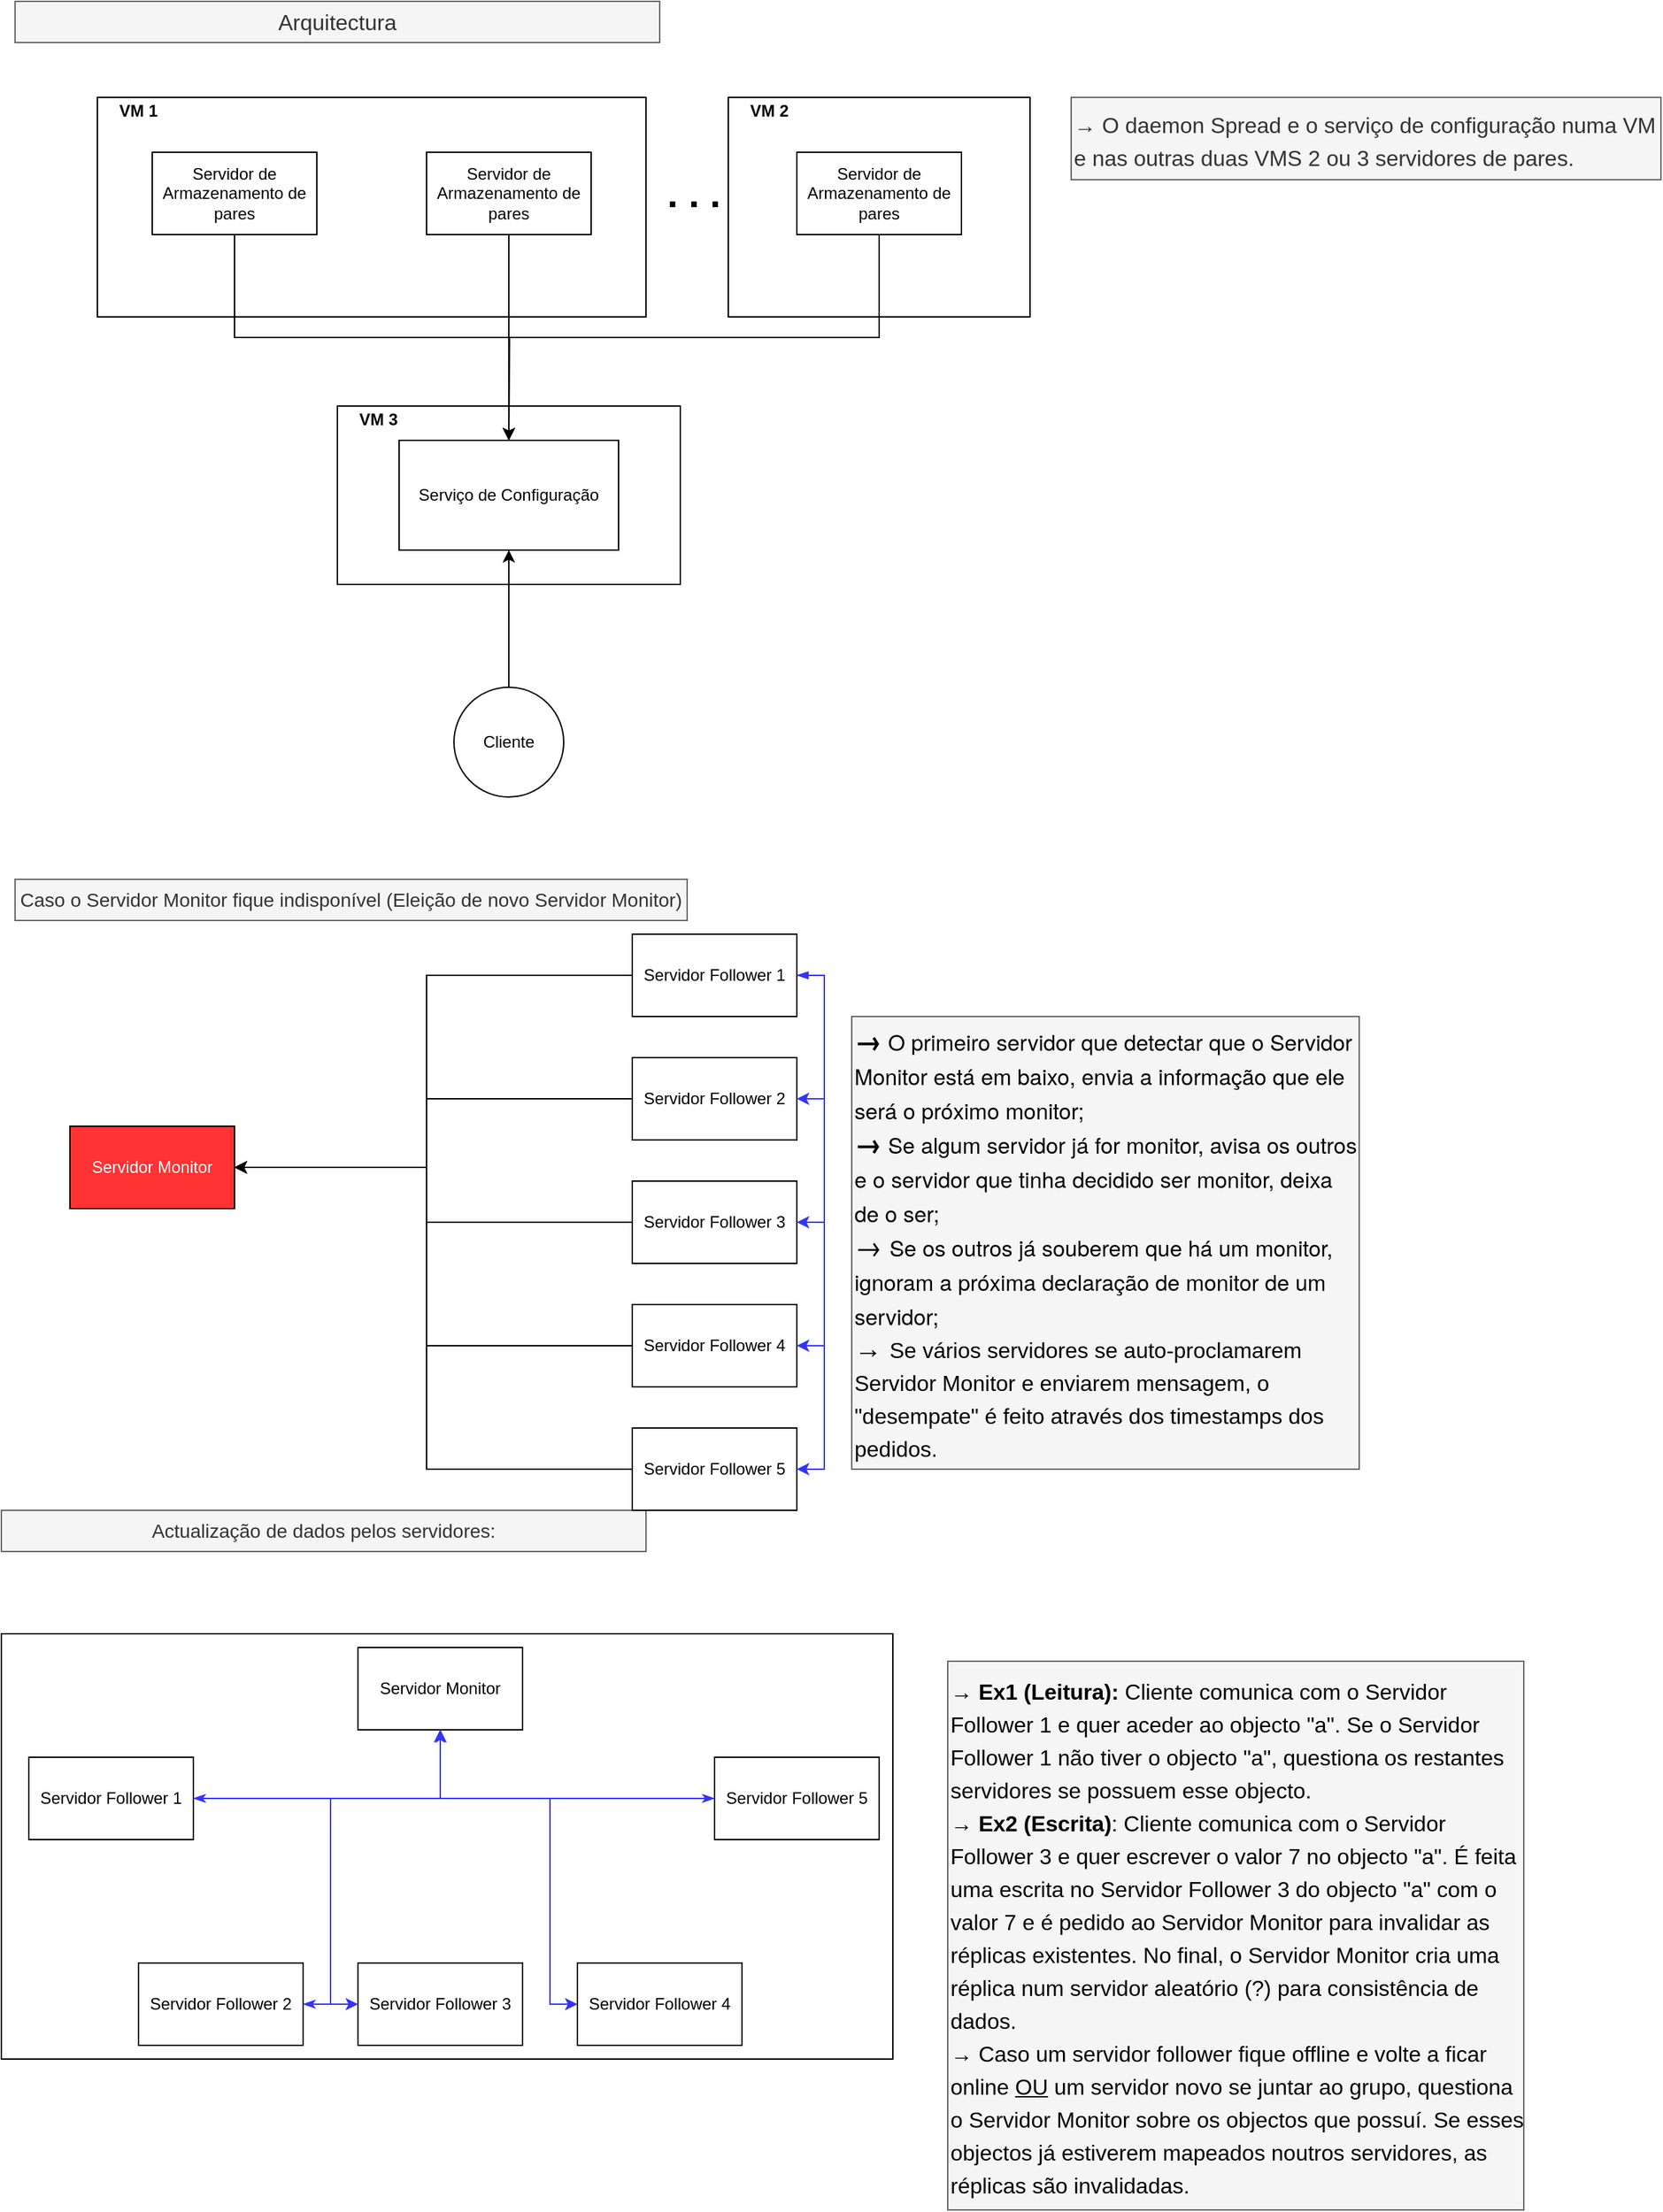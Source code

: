 <mxfile version="14.2.4" type="device"><diagram id="5OkCFzLbws1qqCQWyhNG" name="Page-1"><mxGraphModel dx="1635" dy="803" grid="1" gridSize="10" guides="1" tooltips="1" connect="1" arrows="1" fold="1" page="1" pageScale="1" pageWidth="827" pageHeight="1169" math="0" shadow="0"><root><mxCell id="0"/><mxCell id="1" parent="0"/><mxCell id="e_rmebUFrs7n6ZLkh0hr-1" value="" style="rounded=0;whiteSpace=wrap;html=1;" parent="1" vertex="1"><mxGeometry x="10" y="1300" width="650" height="310" as="geometry"/></mxCell><mxCell id="wn6afVE6MysCKYxiAbKC-14" value="" style="rounded=0;whiteSpace=wrap;html=1;fontSize=12;align=left;" parent="1" vertex="1"><mxGeometry x="255" y="405" width="250" height="130" as="geometry"/></mxCell><mxCell id="wn6afVE6MysCKYxiAbKC-11" value="" style="rounded=0;whiteSpace=wrap;html=1;fontSize=28;align=center;" parent="1" vertex="1"><mxGeometry x="540" y="180" width="220" height="160" as="geometry"/></mxCell><mxCell id="wn6afVE6MysCKYxiAbKC-9" value="" style="rounded=0;whiteSpace=wrap;html=1;fontSize=28;" parent="1" vertex="1"><mxGeometry x="80" y="180" width="400" height="160" as="geometry"/></mxCell><mxCell id="wn6afVE6MysCKYxiAbKC-1" value="Serviço de Configuração" style="rounded=0;whiteSpace=wrap;html=1;" parent="1" vertex="1"><mxGeometry x="300" y="430" width="160" height="80" as="geometry"/></mxCell><mxCell id="wn6afVE6MysCKYxiAbKC-6" style="edgeStyle=orthogonalEdgeStyle;rounded=0;orthogonalLoop=1;jettySize=auto;html=1;exitX=0.5;exitY=1;exitDx=0;exitDy=0;entryX=0.5;entryY=0;entryDx=0;entryDy=0;fontSize=28;" parent="1" source="wn6afVE6MysCKYxiAbKC-2" target="wn6afVE6MysCKYxiAbKC-1" edge="1"><mxGeometry relative="1" as="geometry"/></mxCell><mxCell id="wn6afVE6MysCKYxiAbKC-2" value="Servidor de Armazenamento de pares" style="rounded=0;whiteSpace=wrap;html=1;" parent="1" vertex="1"><mxGeometry x="120" y="220" width="120" height="60" as="geometry"/></mxCell><mxCell id="wn6afVE6MysCKYxiAbKC-7" style="edgeStyle=orthogonalEdgeStyle;rounded=0;orthogonalLoop=1;jettySize=auto;html=1;exitX=0.5;exitY=1;exitDx=0;exitDy=0;fontSize=28;" parent="1" source="wn6afVE6MysCKYxiAbKC-3" edge="1"><mxGeometry relative="1" as="geometry"><mxPoint x="380" y="430" as="targetPoint"/></mxGeometry></mxCell><mxCell id="wn6afVE6MysCKYxiAbKC-3" value="Servidor de Armazenamento de pares" style="rounded=0;whiteSpace=wrap;html=1;" parent="1" vertex="1"><mxGeometry x="320" y="220" width="120" height="60" as="geometry"/></mxCell><mxCell id="wn6afVE6MysCKYxiAbKC-8" style="edgeStyle=orthogonalEdgeStyle;rounded=0;orthogonalLoop=1;jettySize=auto;html=1;exitX=0.5;exitY=1;exitDx=0;exitDy=0;fontSize=28;" parent="1" source="wn6afVE6MysCKYxiAbKC-4" edge="1"><mxGeometry relative="1" as="geometry"><mxPoint x="380" y="430" as="targetPoint"/></mxGeometry></mxCell><mxCell id="wn6afVE6MysCKYxiAbKC-4" value="Servidor de Armazenamento de pares" style="rounded=0;whiteSpace=wrap;html=1;" parent="1" vertex="1"><mxGeometry x="590" y="220" width="120" height="60" as="geometry"/></mxCell><mxCell id="wn6afVE6MysCKYxiAbKC-5" value="&lt;span style=&quot;font-size: 28px;&quot;&gt;&lt;font style=&quot;font-size: 28px;&quot;&gt;. . .&lt;/font&gt;&lt;/span&gt;" style="text;html=1;strokeColor=none;fillColor=none;align=center;verticalAlign=middle;whiteSpace=wrap;rounded=0;fontSize=28;fontStyle=1" parent="1" vertex="1"><mxGeometry x="460" y="220" width="110" height="60" as="geometry"/></mxCell><mxCell id="wn6afVE6MysCKYxiAbKC-10" value="&lt;h1 style=&quot;font-size: 12px&quot;&gt;VM 1&lt;/h1&gt;" style="text;html=1;strokeColor=none;fillColor=none;spacing=5;spacingTop=-20;whiteSpace=wrap;overflow=hidden;rounded=0;fontSize=28;verticalAlign=middle;align=center;" parent="1" vertex="1"><mxGeometry x="80" y="180" width="60" height="40" as="geometry"/></mxCell><mxCell id="wn6afVE6MysCKYxiAbKC-12" value="&lt;h1 style=&quot;font-size: 12px&quot;&gt;VM 2&lt;/h1&gt;" style="text;html=1;strokeColor=none;fillColor=none;spacing=5;spacingTop=-20;whiteSpace=wrap;overflow=hidden;rounded=0;fontSize=28;verticalAlign=middle;align=center;" parent="1" vertex="1"><mxGeometry x="540" y="180" width="60" height="40" as="geometry"/></mxCell><mxCell id="wn6afVE6MysCKYxiAbKC-13" value="&lt;font style=&quot;font-size: 16px&quot;&gt;→ O daemon Spread e o serviço de configuração numa VM e nas outras duas VMS 2 ou 3 servidores de pares.&lt;/font&gt;" style="text;html=1;align=left;verticalAlign=middle;whiteSpace=wrap;rounded=0;fontSize=20;fillColor=#f5f5f5;strokeColor=#666666;fontColor=#333333;" parent="1" vertex="1"><mxGeometry x="790" y="180" width="430" height="60" as="geometry"/></mxCell><mxCell id="wn6afVE6MysCKYxiAbKC-15" value="&lt;h1 style=&quot;font-size: 12px&quot;&gt;VM 3&lt;/h1&gt;" style="text;html=1;strokeColor=none;fillColor=none;spacing=5;spacingTop=-20;whiteSpace=wrap;overflow=hidden;rounded=0;fontSize=28;verticalAlign=middle;align=center;" parent="1" vertex="1"><mxGeometry x="255" y="405" width="60" height="40" as="geometry"/></mxCell><mxCell id="wn6afVE6MysCKYxiAbKC-18" style="edgeStyle=orthogonalEdgeStyle;rounded=0;orthogonalLoop=1;jettySize=auto;html=1;exitX=0.5;exitY=0;exitDx=0;exitDy=0;fontSize=12;entryX=0.5;entryY=1;entryDx=0;entryDy=0;" parent="1" source="wn6afVE6MysCKYxiAbKC-17" target="wn6afVE6MysCKYxiAbKC-1" edge="1"><mxGeometry relative="1" as="geometry"><mxPoint x="380" y="540" as="targetPoint"/></mxGeometry></mxCell><mxCell id="wn6afVE6MysCKYxiAbKC-17" value="Cliente" style="ellipse;whiteSpace=wrap;html=1;aspect=fixed;fontSize=12;align=center;" parent="1" vertex="1"><mxGeometry x="340" y="610" width="80" height="80" as="geometry"/></mxCell><mxCell id="3re6VTscKlFERoQAN3xL-1" value="Actualização de dados pelos servidores:" style="text;html=1;align=center;verticalAlign=middle;whiteSpace=wrap;rounded=0;labelBorderColor=none;fillColor=#f5f5f5;strokeColor=#666666;fontColor=#333333;fontSize=14;" parent="1" vertex="1"><mxGeometry x="10" y="1210" width="470" height="30" as="geometry"/></mxCell><mxCell id="3re6VTscKlFERoQAN3xL-2" style="edgeStyle=orthogonalEdgeStyle;rounded=0;orthogonalLoop=1;jettySize=auto;html=1;exitX=0.5;exitY=1;exitDx=0;exitDy=0;startArrow=classicThin;startFill=1;entryX=0;entryY=0.5;entryDx=0;entryDy=0;strokeColor=#3333FF;" parent="1" source="3re6VTscKlFERoQAN3xL-4" target="3re6VTscKlFERoQAN3xL-9" edge="1"><mxGeometry relative="1" as="geometry"><mxPoint x="430" y="1480" as="targetPoint"/><Array as="points"><mxPoint x="330" y="1420"/><mxPoint x="410" y="1420"/><mxPoint x="410" y="1570"/></Array></mxGeometry></mxCell><mxCell id="3re6VTscKlFERoQAN3xL-3" style="edgeStyle=orthogonalEdgeStyle;rounded=0;orthogonalLoop=1;jettySize=auto;html=1;exitX=0.5;exitY=1;exitDx=0;exitDy=0;entryX=0;entryY=0.5;entryDx=0;entryDy=0;startArrow=classicThin;startFill=1;strokeColor=#3333FF;" parent="1" source="3re6VTscKlFERoQAN3xL-4" target="3re6VTscKlFERoQAN3xL-10" edge="1"><mxGeometry relative="1" as="geometry"><Array as="points"><mxPoint x="330" y="1420"/><mxPoint x="250" y="1420"/><mxPoint x="250" y="1570"/></Array></mxGeometry></mxCell><mxCell id="3re6VTscKlFERoQAN3xL-4" value="Servidor Monitor" style="rounded=0;whiteSpace=wrap;html=1;" parent="1" vertex="1"><mxGeometry x="270" y="1310" width="120" height="60" as="geometry"/></mxCell><mxCell id="3re6VTscKlFERoQAN3xL-5" style="edgeStyle=orthogonalEdgeStyle;rounded=0;orthogonalLoop=1;jettySize=auto;html=1;exitX=1;exitY=0.5;exitDx=0;exitDy=0;entryX=0.5;entryY=1;entryDx=0;entryDy=0;startArrow=classicThin;startFill=1;strokeColor=#3333FF;" parent="1" source="3re6VTscKlFERoQAN3xL-6" target="3re6VTscKlFERoQAN3xL-4" edge="1"><mxGeometry relative="1" as="geometry"/></mxCell><mxCell id="3re6VTscKlFERoQAN3xL-6" value="Servidor Follower 1" style="rounded=0;whiteSpace=wrap;html=1;" parent="1" vertex="1"><mxGeometry x="30" y="1390" width="120" height="60" as="geometry"/></mxCell><mxCell id="3re6VTscKlFERoQAN3xL-7" style="edgeStyle=orthogonalEdgeStyle;rounded=0;orthogonalLoop=1;jettySize=auto;html=1;exitX=1;exitY=0.5;exitDx=0;exitDy=0;entryX=0.5;entryY=1;entryDx=0;entryDy=0;startArrow=classicThin;startFill=1;strokeColor=#3333FF;" parent="1" source="3re6VTscKlFERoQAN3xL-8" target="3re6VTscKlFERoQAN3xL-4" edge="1"><mxGeometry relative="1" as="geometry"><Array as="points"><mxPoint x="250" y="1570"/><mxPoint x="250" y="1420"/><mxPoint x="330" y="1420"/></Array></mxGeometry></mxCell><mxCell id="3re6VTscKlFERoQAN3xL-8" value="Servidor Follower 2" style="rounded=0;whiteSpace=wrap;html=1;" parent="1" vertex="1"><mxGeometry x="110" y="1540" width="120" height="60" as="geometry"/></mxCell><mxCell id="3re6VTscKlFERoQAN3xL-9" value="Servidor Follower 4" style="rounded=0;whiteSpace=wrap;html=1;" parent="1" vertex="1"><mxGeometry x="430" y="1540" width="120" height="60" as="geometry"/></mxCell><mxCell id="3re6VTscKlFERoQAN3xL-10" value="Servidor Follower 3" style="rounded=0;whiteSpace=wrap;html=1;" parent="1" vertex="1"><mxGeometry x="270" y="1540" width="120" height="60" as="geometry"/></mxCell><mxCell id="3re6VTscKlFERoQAN3xL-11" style="edgeStyle=orthogonalEdgeStyle;rounded=0;orthogonalLoop=1;jettySize=auto;html=1;exitX=0;exitY=0.5;exitDx=0;exitDy=0;entryX=0.5;entryY=1;entryDx=0;entryDy=0;startArrow=classicThin;startFill=1;strokeColor=#3333FF;" parent="1" source="3re6VTscKlFERoQAN3xL-12" target="3re6VTscKlFERoQAN3xL-4" edge="1"><mxGeometry relative="1" as="geometry"><Array as="points"><mxPoint x="330" y="1420"/></Array></mxGeometry></mxCell><mxCell id="3re6VTscKlFERoQAN3xL-12" value="Servidor Follower 5" style="rounded=0;whiteSpace=wrap;html=1;" parent="1" vertex="1"><mxGeometry x="530" y="1390" width="120" height="60" as="geometry"/></mxCell><mxCell id="3re6VTscKlFERoQAN3xL-13" value="Text" style="text;html=1;strokeColor=none;fillColor=none;align=center;verticalAlign=middle;whiteSpace=wrap;rounded=0;labelBackgroundColor=none;fontSize=20;fontColor=#FFFFFF;" parent="1" vertex="1"><mxGeometry x="660" y="1350" width="40" height="20" as="geometry"/></mxCell><mxCell id="3re6VTscKlFERoQAN3xL-14" value="&lt;font color=&quot;#000000&quot; style=&quot;font-size: 16px&quot;&gt;→ &lt;b&gt;Ex1 (Leitura):&lt;/b&gt; Cliente comunica com o Servidor Follower 1 e quer aceder ao objecto &quot;a&quot;. Se o Servidor Follower 1 não tiver o objecto &quot;a&quot;, questiona os restantes servidores se possuem esse objecto.&lt;br&gt;→ &lt;b&gt;Ex2 (Escrita)&lt;/b&gt;: Cliente comunica com o Servidor Follower 3 e quer escrever o valor 7 no objecto &quot;a&quot;. É feita uma escrita no Servidor Follower 3 do objecto &quot;a&quot; com o valor 7 e é pedido ao Servidor Monitor para invalidar as réplicas existentes. No final, o Servidor Monitor cria uma réplica num servidor aleatório (?) para consistência de dados.&lt;br&gt;→ Caso um servidor follower fique offline e volte a ficar online &lt;u&gt;OU&lt;/u&gt;&amp;nbsp;um servidor novo se juntar ao grupo, questiona o Servidor Monitor sobre os objectos que possuí. Se esses objectos já estiverem mapeados noutros servidores, as réplicas são invalidadas.&lt;br&gt;&lt;/font&gt;" style="text;html=1;strokeColor=#666666;align=left;verticalAlign=middle;whiteSpace=wrap;rounded=0;fontSize=20;fontColor=#333333;labelBackgroundColor=none;fillColor=#F5F5F5;" parent="1" vertex="1"><mxGeometry x="700" y="1320" width="420" height="400" as="geometry"/></mxCell><mxCell id="3re6VTscKlFERoQAN3xL-48" value="Caso o Servidor Monitor fique indisponível (Eleição de novo Servidor Monitor)" style="text;html=1;align=center;verticalAlign=middle;whiteSpace=wrap;rounded=0;labelBorderColor=none;fillColor=#f5f5f5;strokeColor=#666666;fontColor=#333333;fontSize=14;" parent="1" vertex="1"><mxGeometry x="20" y="750" width="490" height="30" as="geometry"/></mxCell><mxCell id="3re6VTscKlFERoQAN3xL-49" value="Servidor Monitor" style="rounded=0;whiteSpace=wrap;html=1;fillColor=#FF3333;fontColor=#FFFFFF;" parent="1" vertex="1"><mxGeometry x="60" y="930" width="120" height="60" as="geometry"/></mxCell><mxCell id="3re6VTscKlFERoQAN3xL-50" style="edgeStyle=orthogonalEdgeStyle;rounded=0;orthogonalLoop=1;jettySize=auto;html=1;exitX=0;exitY=0.5;exitDx=0;exitDy=0;entryX=1;entryY=0.5;entryDx=0;entryDy=0;fontSize=20;fontColor=#FFFFFF;" parent="1" source="3re6VTscKlFERoQAN3xL-55" target="3re6VTscKlFERoQAN3xL-49" edge="1"><mxGeometry relative="1" as="geometry"><Array as="points"><mxPoint x="320" y="820"/><mxPoint x="320" y="960"/></Array></mxGeometry></mxCell><mxCell id="3re6VTscKlFERoQAN3xL-51" style="edgeStyle=orthogonalEdgeStyle;rounded=0;orthogonalLoop=1;jettySize=auto;html=1;exitX=1;exitY=0.5;exitDx=0;exitDy=0;entryX=1;entryY=0.5;entryDx=0;entryDy=0;fontSize=20;fontColor=#FFFFFF;strokeColor=#3333FF;" parent="1" source="3re6VTscKlFERoQAN3xL-55" target="3re6VTscKlFERoQAN3xL-57" edge="1"><mxGeometry relative="1" as="geometry"/></mxCell><mxCell id="3re6VTscKlFERoQAN3xL-52" style="edgeStyle=orthogonalEdgeStyle;rounded=0;orthogonalLoop=1;jettySize=auto;html=1;exitX=1;exitY=0.5;exitDx=0;exitDy=0;entryX=1;entryY=0.5;entryDx=0;entryDy=0;fontSize=20;fontColor=#FFFFFF;strokeColor=#3333FF;" parent="1" source="3re6VTscKlFERoQAN3xL-55" target="3re6VTscKlFERoQAN3xL-61" edge="1"><mxGeometry relative="1" as="geometry"/></mxCell><mxCell id="3re6VTscKlFERoQAN3xL-53" style="edgeStyle=orthogonalEdgeStyle;rounded=0;orthogonalLoop=1;jettySize=auto;html=1;exitX=1;exitY=0.5;exitDx=0;exitDy=0;entryX=1;entryY=0.5;entryDx=0;entryDy=0;fontSize=20;fontColor=#FFFFFF;strokeColor=#3333FF;" parent="1" source="3re6VTscKlFERoQAN3xL-55" target="3re6VTscKlFERoQAN3xL-59" edge="1"><mxGeometry relative="1" as="geometry"/></mxCell><mxCell id="3re6VTscKlFERoQAN3xL-54" style="edgeStyle=orthogonalEdgeStyle;rounded=0;orthogonalLoop=1;jettySize=auto;html=1;exitX=1;exitY=0.5;exitDx=0;exitDy=0;entryX=1;entryY=0.5;entryDx=0;entryDy=0;strokeColor=#3333FF;fontSize=20;fontColor=#FFFFFF;startArrow=blockThin;startFill=1;" parent="1" source="3re6VTscKlFERoQAN3xL-55" target="3re6VTscKlFERoQAN3xL-63" edge="1"><mxGeometry relative="1" as="geometry"/></mxCell><mxCell id="3re6VTscKlFERoQAN3xL-55" value="Servidor Follower 1" style="rounded=0;whiteSpace=wrap;html=1;" parent="1" vertex="1"><mxGeometry x="470" y="790" width="120" height="60" as="geometry"/></mxCell><mxCell id="3re6VTscKlFERoQAN3xL-56" style="edgeStyle=orthogonalEdgeStyle;rounded=0;orthogonalLoop=1;jettySize=auto;html=1;exitX=0;exitY=0.5;exitDx=0;exitDy=0;strokeColor=#000000;fontSize=20;fontColor=#FFFFFF;" parent="1" source="3re6VTscKlFERoQAN3xL-57" edge="1"><mxGeometry relative="1" as="geometry"><mxPoint x="180" y="960" as="targetPoint"/><Array as="points"><mxPoint x="320" y="910"/><mxPoint x="320" y="960"/></Array></mxGeometry></mxCell><mxCell id="3re6VTscKlFERoQAN3xL-57" value="Servidor Follower 2" style="rounded=0;whiteSpace=wrap;html=1;" parent="1" vertex="1"><mxGeometry x="470" y="880" width="120" height="60" as="geometry"/></mxCell><mxCell id="3re6VTscKlFERoQAN3xL-58" style="edgeStyle=orthogonalEdgeStyle;rounded=0;orthogonalLoop=1;jettySize=auto;html=1;exitX=0;exitY=0.5;exitDx=0;exitDy=0;entryX=1;entryY=0.5;entryDx=0;entryDy=0;strokeColor=#000000;fontSize=20;fontColor=#FFFFFF;" parent="1" source="3re6VTscKlFERoQAN3xL-59" target="3re6VTscKlFERoQAN3xL-49" edge="1"><mxGeometry relative="1" as="geometry"><Array as="points"><mxPoint x="320" y="1090"/><mxPoint x="320" y="960"/></Array></mxGeometry></mxCell><mxCell id="3re6VTscKlFERoQAN3xL-59" value="Servidor Follower 4" style="rounded=0;whiteSpace=wrap;html=1;" parent="1" vertex="1"><mxGeometry x="470" y="1060" width="120" height="60" as="geometry"/></mxCell><mxCell id="3re6VTscKlFERoQAN3xL-60" style="edgeStyle=orthogonalEdgeStyle;rounded=0;orthogonalLoop=1;jettySize=auto;html=1;exitX=0;exitY=0.5;exitDx=0;exitDy=0;entryX=1;entryY=0.5;entryDx=0;entryDy=0;strokeColor=#000000;fontSize=20;fontColor=#FFFFFF;" parent="1" source="3re6VTscKlFERoQAN3xL-61" target="3re6VTscKlFERoQAN3xL-49" edge="1"><mxGeometry relative="1" as="geometry"><Array as="points"><mxPoint x="320" y="1000"/><mxPoint x="320" y="960"/></Array></mxGeometry></mxCell><mxCell id="3re6VTscKlFERoQAN3xL-61" value="Servidor Follower 3" style="rounded=0;whiteSpace=wrap;html=1;" parent="1" vertex="1"><mxGeometry x="470" y="970" width="120" height="60" as="geometry"/></mxCell><mxCell id="3re6VTscKlFERoQAN3xL-62" style="edgeStyle=orthogonalEdgeStyle;rounded=0;orthogonalLoop=1;jettySize=auto;html=1;exitX=0;exitY=0.5;exitDx=0;exitDy=0;entryX=1;entryY=0.5;entryDx=0;entryDy=0;strokeColor=#000000;fontSize=20;fontColor=#FFFFFF;" parent="1" source="3re6VTscKlFERoQAN3xL-63" target="3re6VTscKlFERoQAN3xL-49" edge="1"><mxGeometry relative="1" as="geometry"><Array as="points"><mxPoint x="320" y="1180"/><mxPoint x="320" y="960"/></Array></mxGeometry></mxCell><mxCell id="3re6VTscKlFERoQAN3xL-63" value="Servidor Follower 5" style="rounded=0;whiteSpace=wrap;html=1;" parent="1" vertex="1"><mxGeometry x="470" y="1150" width="120" height="60" as="geometry"/></mxCell><mxCell id="3re6VTscKlFERoQAN3xL-64" value="Text" style="text;html=1;strokeColor=none;fillColor=none;align=center;verticalAlign=middle;whiteSpace=wrap;rounded=0;fontSize=20;fontColor=#FFFFFF;" parent="1" vertex="1"><mxGeometry x="340" y="920" width="40" height="20" as="geometry"/></mxCell><mxCell id="3re6VTscKlFERoQAN3xL-65" value="Text" style="text;html=1;strokeColor=none;fillColor=none;align=center;verticalAlign=middle;whiteSpace=wrap;rounded=0;fontSize=20;fontColor=#FFFFFF;" parent="1" vertex="1"><mxGeometry x="340" y="920" width="40" height="20" as="geometry"/></mxCell><mxCell id="3re6VTscKlFERoQAN3xL-66" value="Text" style="text;html=1;strokeColor=none;fillColor=none;align=center;verticalAlign=middle;whiteSpace=wrap;rounded=0;fontSize=20;fontColor=#FFFFFF;" parent="1" vertex="1"><mxGeometry x="340" y="920" width="40" height="20" as="geometry"/></mxCell><mxCell id="3re6VTscKlFERoQAN3xL-67" value="&lt;span style=&quot;font-family: &amp;#34;whitney&amp;#34; , &amp;#34;helvetica neue&amp;#34; , &amp;#34;helvetica&amp;#34; , &amp;#34;arial&amp;#34; , sans-serif&quot;&gt;&lt;font color=&quot;#000000&quot;&gt;&lt;b&gt;&lt;font style=&quot;font-size: 20px&quot;&gt;→&lt;/font&gt;&lt;/b&gt;&lt;span style=&quot;font-size: 16px&quot;&gt; O primeiro servidor que detectar que o Servidor Monitor está em baixo, envia a informação que ele será o próximo monitor;&lt;/span&gt;&lt;br&gt;&lt;b&gt;&lt;font style=&quot;font-size: 20px&quot;&gt;→&lt;/font&gt;&lt;/b&gt;&lt;span style=&quot;font-size: 16px&quot;&gt; Se algum servidor já for monitor, avisa os outros e o servidor que tinha decidido ser monitor, deixa de o ser;&lt;/span&gt;&lt;br&gt;&lt;font style=&quot;font-size: 20px&quot;&gt;→ &lt;/font&gt;&lt;span style=&quot;font-size: 16px&quot;&gt;Se os outros já souberem que há um monitor, ignoram a próxima declaração de monitor de um servidor;&lt;/span&gt;&lt;/font&gt;&lt;/span&gt;&lt;span style=&quot;font-family: &amp;#34;whitney&amp;#34; , &amp;#34;helvetica neue&amp;#34; , &amp;#34;helvetica&amp;#34; , &amp;#34;arial&amp;#34; , sans-serif ; font-size: 16px&quot;&gt;&lt;br&gt;&lt;/span&gt;&lt;font color=&quot;#000000&quot;&gt;→ &lt;font style=&quot;font-size: 16px&quot;&gt;Se vários servidores se auto-proclamarem Servidor Monitor e enviarem mensagem, o &quot;desempate&quot; é feito através dos timestamps dos pedidos.&lt;/font&gt;&lt;br&gt;&lt;/font&gt;" style="text;html=1;strokeColor=#666666;align=left;verticalAlign=middle;whiteSpace=wrap;rounded=0;fontSize=20;fontColor=#333333;labelBackgroundColor=none;fillColor=#F5F5F5;" parent="1" vertex="1"><mxGeometry x="630" y="850" width="370" height="330" as="geometry"/></mxCell><mxCell id="3re6VTscKlFERoQAN3xL-69" value="&lt;font style=&quot;font-size: 16px&quot;&gt;Arquitectura&lt;/font&gt;" style="text;html=1;align=center;verticalAlign=middle;whiteSpace=wrap;rounded=0;labelBorderColor=none;fillColor=#f5f5f5;strokeColor=#666666;fontColor=#333333;" parent="1" vertex="1"><mxGeometry x="20" y="110" width="470" height="30" as="geometry"/></mxCell></root></mxGraphModel></diagram></mxfile>